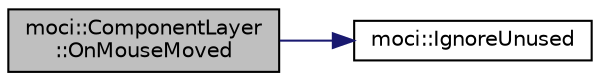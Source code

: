 digraph "moci::ComponentLayer::OnMouseMoved"
{
 // INTERACTIVE_SVG=YES
  edge [fontname="Helvetica",fontsize="10",labelfontname="Helvetica",labelfontsize="10"];
  node [fontname="Helvetica",fontsize="10",shape=record];
  rankdir="LR";
  Node17 [label="moci::ComponentLayer\l::OnMouseMoved",height=0.2,width=0.4,color="black", fillcolor="grey75", style="filled", fontcolor="black"];
  Node17 -> Node18 [color="midnightblue",fontsize="10",style="solid",fontname="Helvetica"];
  Node18 [label="moci::IgnoreUnused",height=0.2,width=0.4,color="black", fillcolor="white", style="filled",URL="$namespacemoci.html#ae476b7800a4885ccb9a99952efba1628"];
}
